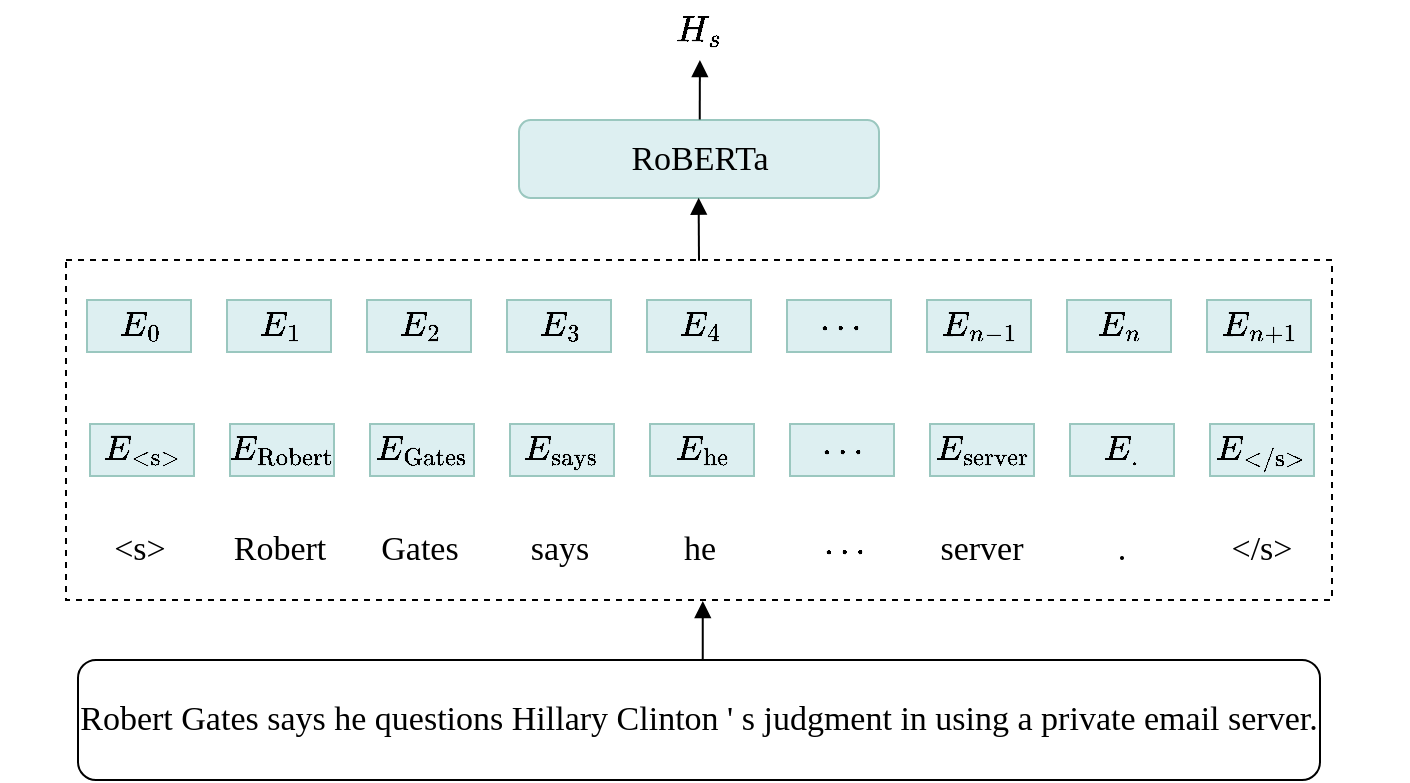 <mxfile version="26.2.9">
  <diagram name="第 1 页" id="89vJBJVzQ6p3oRt0uOno">
    <mxGraphModel dx="990" dy="668" grid="1" gridSize="10" guides="1" tooltips="1" connect="0" arrows="1" fold="1" page="1" pageScale="1" pageWidth="827" pageHeight="1169" math="1" shadow="0">
      <root>
        <mxCell id="0" />
        <mxCell id="1" parent="0" />
        <mxCell id="BDlRwHxG_kEXWN9z024I-1" value="&lt;span&gt;&lt;font&gt;Robert Gates&amp;nbsp;says he questions Hillary Clinton &#39; s judgment in using a private email server.&lt;/font&gt;&lt;/span&gt;" style="rounded=1;whiteSpace=wrap;html=1;fontFamily=Times New Roman;fontSize=17;" parent="1" vertex="1">
          <mxGeometry x="154" y="500" width="621" height="60" as="geometry" />
        </mxCell>
        <mxCell id="BDlRwHxG_kEXWN9z024I-2" value="" style="rounded=0;whiteSpace=wrap;html=1;dashed=1;fontFamily=Times New Roman;fontSize=17;" parent="1" vertex="1">
          <mxGeometry x="148" y="300" width="633" height="170" as="geometry" />
        </mxCell>
        <mxCell id="BDlRwHxG_kEXWN9z024I-3" value="$$E_{\text{&amp;lt;s&amp;gt;}}$$" style="rounded=0;whiteSpace=wrap;html=1;fontSize=17;fillColor=#DDEFF1;strokeColor=#9AC7BF;aspect=fixed;fontFamily=Times New Roman;" parent="1" vertex="1">
          <mxGeometry x="160" y="382" width="52" height="26" as="geometry" />
        </mxCell>
        <mxCell id="BDlRwHxG_kEXWN9z024I-4" value="$$E_{\text{Robert}}$$" style="rounded=0;whiteSpace=wrap;html=1;fontSize=17;fillColor=#DDEFF1;strokeColor=#9AC7BF;aspect=fixed;fontFamily=Times New Roman;" parent="1" vertex="1">
          <mxGeometry x="230" y="382" width="52" height="26" as="geometry" />
        </mxCell>
        <mxCell id="BDlRwHxG_kEXWN9z024I-8" value="$$E_{\text{Gates}}$$" style="rounded=0;whiteSpace=wrap;html=1;fontSize=17;fillColor=#DDEFF1;strokeColor=#9AC7BF;aspect=fixed;fontFamily=Times New Roman;" parent="1" vertex="1">
          <mxGeometry x="300" y="382" width="52" height="26" as="geometry" />
        </mxCell>
        <mxCell id="BDlRwHxG_kEXWN9z024I-9" value="$$E_{\text{says}}$$" style="rounded=0;whiteSpace=wrap;html=1;fontSize=17;fillColor=#DDEFF1;strokeColor=#9AC7BF;aspect=fixed;fontFamily=Times New Roman;" parent="1" vertex="1">
          <mxGeometry x="370" y="382" width="52" height="26" as="geometry" />
        </mxCell>
        <mxCell id="BDlRwHxG_kEXWN9z024I-11" value="$$E_{\text{he}}$$" style="rounded=0;whiteSpace=wrap;html=1;fontSize=17;fillColor=#DDEFF1;strokeColor=#9AC7BF;labelPosition=center;verticalLabelPosition=middle;align=center;verticalAlign=middle;aspect=fixed;fontFamily=Times New Roman;" parent="1" vertex="1">
          <mxGeometry x="440" y="382" width="52" height="26" as="geometry" />
        </mxCell>
        <mxCell id="BDlRwHxG_kEXWN9z024I-12" value="$$\cdots$$" style="rounded=0;whiteSpace=wrap;html=1;fontSize=17;fillColor=#DDEFF1;strokeColor=#9AC7BF;aspect=fixed;fontFamily=Times New Roman;" parent="1" vertex="1">
          <mxGeometry x="510" y="382" width="52" height="26" as="geometry" />
        </mxCell>
        <mxCell id="BDlRwHxG_kEXWN9z024I-13" value="$$E_{\text{server}}$$" style="rounded=0;whiteSpace=wrap;html=1;fontSize=17;fillColor=#DDEFF1;strokeColor=#9AC7BF;aspect=fixed;fontFamily=Times New Roman;" parent="1" vertex="1">
          <mxGeometry x="580" y="382" width="52" height="26" as="geometry" />
        </mxCell>
        <mxCell id="BDlRwHxG_kEXWN9z024I-14" value="$$E_{\text{.}}$$" style="rounded=0;whiteSpace=wrap;html=1;fontSize=17;fillColor=#DDEFF1;strokeColor=#9AC7BF;aspect=fixed;fontFamily=Times New Roman;" parent="1" vertex="1">
          <mxGeometry x="650" y="382" width="52" height="26" as="geometry" />
        </mxCell>
        <mxCell id="BDlRwHxG_kEXWN9z024I-15" value="$$E_{\text{&amp;lt;/s&amp;gt;}}$$" style="rounded=0;whiteSpace=wrap;html=1;fontSize=17;fillColor=#DDEFF1;strokeColor=#9AC7BF;aspect=fixed;fontFamily=Times New Roman;" parent="1" vertex="1">
          <mxGeometry x="720" y="382" width="52" height="26" as="geometry" />
        </mxCell>
        <mxCell id="BDlRwHxG_kEXWN9z024I-17" value="$$E_{0}$$" style="rounded=0;whiteSpace=wrap;html=1;fontSize=17;fillColor=#DDEFF1;strokeColor=#9AC7BF;aspect=fixed;fontFamily=Times New Roman;" parent="1" vertex="1">
          <mxGeometry x="158.5" y="320" width="52" height="26" as="geometry" />
        </mxCell>
        <mxCell id="BDlRwHxG_kEXWN9z024I-18" value="$$E_{1}$$" style="rounded=0;whiteSpace=wrap;html=1;fontSize=17;fillColor=#DDEFF1;strokeColor=#9AC7BF;aspect=fixed;fontFamily=Times New Roman;" parent="1" vertex="1">
          <mxGeometry x="228.5" y="320" width="52" height="26" as="geometry" />
        </mxCell>
        <mxCell id="BDlRwHxG_kEXWN9z024I-19" value="$$E_{2}$$" style="rounded=0;whiteSpace=wrap;html=1;fontSize=17;fillColor=#DDEFF1;strokeColor=#9AC7BF;aspect=fixed;fontFamily=Times New Roman;" parent="1" vertex="1">
          <mxGeometry x="298.5" y="320" width="52" height="26" as="geometry" />
        </mxCell>
        <mxCell id="BDlRwHxG_kEXWN9z024I-20" value="$$E_{3}$$" style="rounded=0;whiteSpace=wrap;html=1;fontSize=17;fillColor=#DDEFF1;strokeColor=#9AC7BF;aspect=fixed;fontFamily=Times New Roman;" parent="1" vertex="1">
          <mxGeometry x="368.5" y="320" width="52" height="26" as="geometry" />
        </mxCell>
        <mxCell id="BDlRwHxG_kEXWN9z024I-21" value="$$E_{4}$$" style="rounded=0;whiteSpace=wrap;html=1;fontSize=17;fillColor=#DDEFF1;strokeColor=#9AC7BF;labelPosition=center;verticalLabelPosition=middle;align=center;verticalAlign=middle;aspect=fixed;fontFamily=Times New Roman;" parent="1" vertex="1">
          <mxGeometry x="438.5" y="320" width="52" height="26" as="geometry" />
        </mxCell>
        <mxCell id="BDlRwHxG_kEXWN9z024I-22" value="$$\cdots$$" style="rounded=0;whiteSpace=wrap;html=1;fontSize=17;fillColor=#DDEFF1;strokeColor=#9AC7BF;aspect=fixed;fontFamily=Times New Roman;" parent="1" vertex="1">
          <mxGeometry x="508.5" y="320" width="52" height="26" as="geometry" />
        </mxCell>
        <mxCell id="BDlRwHxG_kEXWN9z024I-23" value="$$E_{n-1}$$" style="rounded=0;whiteSpace=wrap;html=1;fontSize=17;fillColor=#DDEFF1;strokeColor=#9AC7BF;aspect=fixed;fontFamily=Times New Roman;" parent="1" vertex="1">
          <mxGeometry x="578.5" y="320" width="52" height="26" as="geometry" />
        </mxCell>
        <mxCell id="BDlRwHxG_kEXWN9z024I-24" value="$$E_{n}$$" style="rounded=0;whiteSpace=wrap;html=1;fontSize=17;fillColor=#DDEFF1;strokeColor=#9AC7BF;aspect=fixed;fontFamily=Times New Roman;" parent="1" vertex="1">
          <mxGeometry x="648.5" y="320" width="52" height="26" as="geometry" />
        </mxCell>
        <mxCell id="BDlRwHxG_kEXWN9z024I-25" value="$$E_{n+1}$$" style="rounded=0;whiteSpace=wrap;html=1;fontSize=17;fillColor=#DDEFF1;strokeColor=#9AC7BF;aspect=fixed;fontFamily=Times New Roman;" parent="1" vertex="1">
          <mxGeometry x="718.5" y="320" width="52" height="26" as="geometry" />
        </mxCell>
        <mxCell id="BDlRwHxG_kEXWN9z024I-27" value="$$\cdots$$" style="text;html=1;align=center;verticalAlign=middle;whiteSpace=wrap;rounded=0;fontFamily=Times New Roman;fontSize=17;" parent="1" vertex="1">
          <mxGeometry x="510.5" y="430" width="51.5" height="30" as="geometry" />
        </mxCell>
        <mxCell id="BDlRwHxG_kEXWN9z024I-28" value="&amp;lt;s&amp;gt;" style="text;html=1;align=center;verticalAlign=middle;whiteSpace=wrap;rounded=0;fontFamily=Times New Roman;fontSize=17;" parent="1" vertex="1">
          <mxGeometry x="158.75" y="430" width="51.5" height="30" as="geometry" />
        </mxCell>
        <mxCell id="BDlRwHxG_kEXWN9z024I-30" value="server" style="text;html=1;align=center;verticalAlign=middle;whiteSpace=wrap;rounded=0;fontFamily=Times New Roman;fontSize=17;" parent="1" vertex="1">
          <mxGeometry x="580.25" y="430" width="51.5" height="30" as="geometry" />
        </mxCell>
        <mxCell id="BDlRwHxG_kEXWN9z024I-31" value="he" style="text;html=1;align=center;verticalAlign=middle;whiteSpace=wrap;rounded=0;fontFamily=Times New Roman;fontSize=17;" parent="1" vertex="1">
          <mxGeometry x="439" y="430" width="51.5" height="30" as="geometry" />
        </mxCell>
        <mxCell id="BDlRwHxG_kEXWN9z024I-32" value="Robert" style="text;html=1;align=center;verticalAlign=middle;whiteSpace=wrap;rounded=0;fontFamily=Times New Roman;fontSize=17;" parent="1" vertex="1">
          <mxGeometry x="228.75" y="430" width="51.5" height="30" as="geometry" />
        </mxCell>
        <mxCell id="BDlRwHxG_kEXWN9z024I-33" value="Gates" style="text;html=1;align=center;verticalAlign=middle;whiteSpace=wrap;rounded=0;fontFamily=Times New Roman;fontSize=17;" parent="1" vertex="1">
          <mxGeometry x="298.75" y="430" width="51.5" height="30" as="geometry" />
        </mxCell>
        <mxCell id="BDlRwHxG_kEXWN9z024I-34" value="says" style="text;html=1;align=center;verticalAlign=middle;whiteSpace=wrap;rounded=0;fontFamily=Times New Roman;fontSize=17;" parent="1" vertex="1">
          <mxGeometry x="368.75" y="430" width="51.5" height="30" as="geometry" />
        </mxCell>
        <mxCell id="BDlRwHxG_kEXWN9z024I-35" value="." style="text;html=1;align=center;verticalAlign=middle;whiteSpace=wrap;rounded=0;fontFamily=Times New Roman;fontSize=17;" parent="1" vertex="1">
          <mxGeometry x="650.25" y="430" width="51.5" height="30" as="geometry" />
        </mxCell>
        <mxCell id="BDlRwHxG_kEXWN9z024I-36" value="&amp;lt;/s&amp;gt;" style="text;html=1;align=center;verticalAlign=middle;whiteSpace=wrap;rounded=0;fontFamily=Times New Roman;fontSize=17;" parent="1" vertex="1">
          <mxGeometry x="720.25" y="430" width="51.5" height="30" as="geometry" />
        </mxCell>
        <mxCell id="BDlRwHxG_kEXWN9z024I-37" value="RoBERTa" style="rounded=1;whiteSpace=wrap;html=1;fillColor=light-dark(#ddeff1, #1f2f1e);strokeColor=#9AC7BF;fontSize=17;fontFamily=Times New Roman;" parent="1" vertex="1">
          <mxGeometry x="374.5" y="230" width="180" height="39" as="geometry" />
        </mxCell>
        <mxCell id="BDlRwHxG_kEXWN9z024I-38" value="" style="endArrow=block;html=1;rounded=0;endFill=1;exitX=0.503;exitY=0.007;exitDx=0;exitDy=0;exitPerimeter=0;entryX=0.503;entryY=1.003;entryDx=0;entryDy=0;entryPerimeter=0;fontFamily=Times New Roman;fontSize=17;" parent="1" source="BDlRwHxG_kEXWN9z024I-1" target="BDlRwHxG_kEXWN9z024I-2" edge="1">
          <mxGeometry width="50" height="50" relative="1" as="geometry">
            <mxPoint x="501.089" y="520.9" as="sourcePoint" />
            <mxPoint x="501" y="470" as="targetPoint" />
          </mxGeometry>
        </mxCell>
        <mxCell id="BDlRwHxG_kEXWN9z024I-40" value="" style="endArrow=block;html=1;rounded=0;endFill=1;exitX=0.5;exitY=0.002;exitDx=0;exitDy=0;exitPerimeter=0;entryX=0.499;entryY=0.996;entryDx=0;entryDy=0;entryPerimeter=0;fontFamily=Times New Roman;fontSize=17;" parent="1" source="BDlRwHxG_kEXWN9z024I-2" target="BDlRwHxG_kEXWN9z024I-37" edge="1">
          <mxGeometry width="50" height="50" relative="1" as="geometry">
            <mxPoint x="670" y="229" as="sourcePoint" />
            <mxPoint x="670" y="180" as="targetPoint" />
          </mxGeometry>
        </mxCell>
        <mxCell id="BDlRwHxG_kEXWN9z024I-42" value="" style="endArrow=block;html=1;rounded=0;endFill=1;exitX=0.502;exitY=-0.006;exitDx=0;exitDy=0;exitPerimeter=0;fontFamily=Times New Roman;fontSize=17;" parent="1" source="BDlRwHxG_kEXWN9z024I-37" target="BDlRwHxG_kEXWN9z024I-43" edge="1">
          <mxGeometry width="50" height="50" relative="1" as="geometry">
            <mxPoint x="500" y="200" as="sourcePoint" />
            <mxPoint x="490" y="160" as="targetPoint" />
          </mxGeometry>
        </mxCell>
        <mxCell id="BDlRwHxG_kEXWN9z024I-43" value="$$H_s$$" style="text;html=1;align=center;verticalAlign=middle;whiteSpace=wrap;rounded=0;fontSize=18;fontFamily=Times New Roman;" parent="1" vertex="1">
          <mxGeometry x="435" y="170" width="60" height="30" as="geometry" />
        </mxCell>
      </root>
    </mxGraphModel>
  </diagram>
</mxfile>
